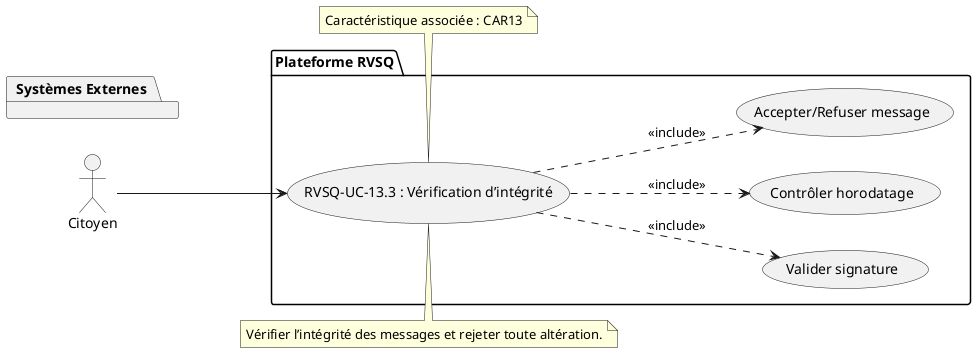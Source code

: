 @startuml RVSQ-UC-13_3_Verification_Integrite
left to right direction
actor "Citoyen" as a1

package "Plateforme RVSQ" {
  usecase "RVSQ-UC-13.3 : Vérification d’intégrité" as UC133
  usecase "Valider signature" as UC133_1
  usecase "Contrôler horodatage" as UC133_2
  usecase "Accepter/Refuser message" as UC133_3
}

package "Systèmes Externes" {
  
}

a1 --> UC133

UC133 ..> UC133_1 : <<include>>
UC133 ..> UC133_2 : <<include>>
UC133 ..> UC133_3 : <<include>>

note top of UC133
Vérifier l’intégrité des messages et rejeter toute altération.
end note

note bottom of UC133
Caractéristique associée : CAR13
end note
@enduml